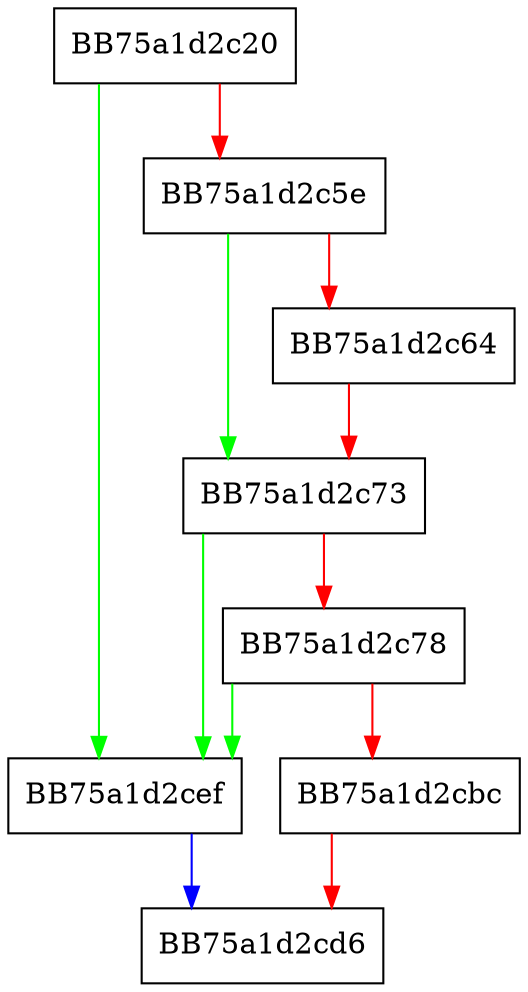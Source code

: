 digraph pushBinaryExprTree {
  node [shape="box"];
  graph [splines=ortho];
  BB75a1d2c20 -> BB75a1d2cef [color="green"];
  BB75a1d2c20 -> BB75a1d2c5e [color="red"];
  BB75a1d2c5e -> BB75a1d2c73 [color="green"];
  BB75a1d2c5e -> BB75a1d2c64 [color="red"];
  BB75a1d2c64 -> BB75a1d2c73 [color="red"];
  BB75a1d2c73 -> BB75a1d2cef [color="green"];
  BB75a1d2c73 -> BB75a1d2c78 [color="red"];
  BB75a1d2c78 -> BB75a1d2cef [color="green"];
  BB75a1d2c78 -> BB75a1d2cbc [color="red"];
  BB75a1d2cbc -> BB75a1d2cd6 [color="red"];
  BB75a1d2cef -> BB75a1d2cd6 [color="blue"];
}
